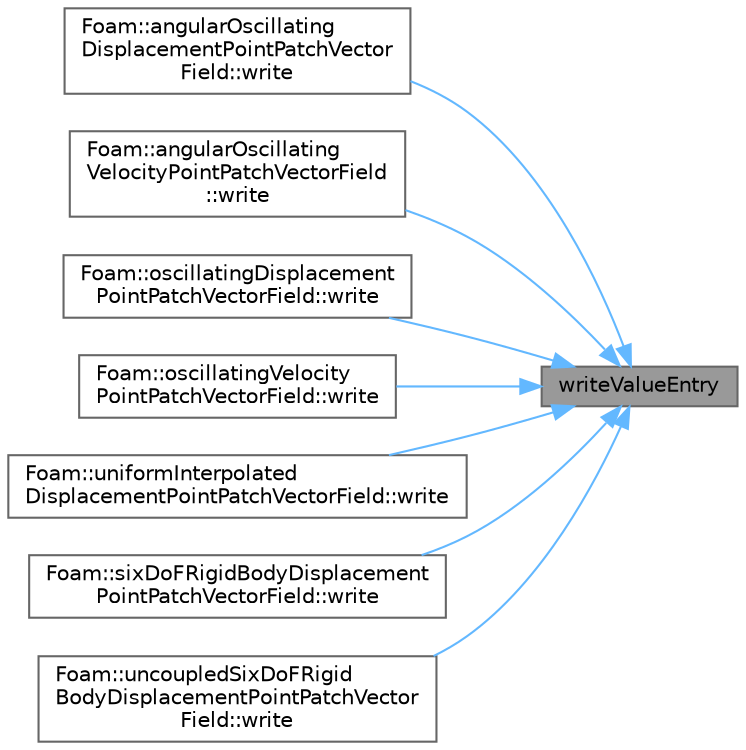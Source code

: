 digraph "writeValueEntry"
{
 // LATEX_PDF_SIZE
  bgcolor="transparent";
  edge [fontname=Helvetica,fontsize=10,labelfontname=Helvetica,labelfontsize=10];
  node [fontname=Helvetica,fontsize=10,shape=box,height=0.2,width=0.4];
  rankdir="RL";
  Node1 [id="Node000001",label="writeValueEntry",height=0.2,width=0.4,color="gray40", fillcolor="grey60", style="filled", fontcolor="black",tooltip=" "];
  Node1 -> Node2 [id="edge1_Node000001_Node000002",dir="back",color="steelblue1",style="solid",tooltip=" "];
  Node2 [id="Node000002",label="Foam::angularOscillating\lDisplacementPointPatchVector\lField::write",height=0.2,width=0.4,color="grey40", fillcolor="white", style="filled",URL="$classFoam_1_1angularOscillatingDisplacementPointPatchVectorField.html#a293fdfec8bdfbd5c3913ab4c9f3454ff",tooltip=" "];
  Node1 -> Node3 [id="edge2_Node000001_Node000003",dir="back",color="steelblue1",style="solid",tooltip=" "];
  Node3 [id="Node000003",label="Foam::angularOscillating\lVelocityPointPatchVectorField\l::write",height=0.2,width=0.4,color="grey40", fillcolor="white", style="filled",URL="$classFoam_1_1angularOscillatingVelocityPointPatchVectorField.html#a293fdfec8bdfbd5c3913ab4c9f3454ff",tooltip=" "];
  Node1 -> Node4 [id="edge3_Node000001_Node000004",dir="back",color="steelblue1",style="solid",tooltip=" "];
  Node4 [id="Node000004",label="Foam::oscillatingDisplacement\lPointPatchVectorField::write",height=0.2,width=0.4,color="grey40", fillcolor="white", style="filled",URL="$classFoam_1_1oscillatingDisplacementPointPatchVectorField.html#a293fdfec8bdfbd5c3913ab4c9f3454ff",tooltip=" "];
  Node1 -> Node5 [id="edge4_Node000001_Node000005",dir="back",color="steelblue1",style="solid",tooltip=" "];
  Node5 [id="Node000005",label="Foam::oscillatingVelocity\lPointPatchVectorField::write",height=0.2,width=0.4,color="grey40", fillcolor="white", style="filled",URL="$classFoam_1_1oscillatingVelocityPointPatchVectorField.html#a293fdfec8bdfbd5c3913ab4c9f3454ff",tooltip=" "];
  Node1 -> Node6 [id="edge5_Node000001_Node000006",dir="back",color="steelblue1",style="solid",tooltip=" "];
  Node6 [id="Node000006",label="Foam::uniformInterpolated\lDisplacementPointPatchVectorField::write",height=0.2,width=0.4,color="grey40", fillcolor="white", style="filled",URL="$classFoam_1_1uniformInterpolatedDisplacementPointPatchVectorField.html#a293fdfec8bdfbd5c3913ab4c9f3454ff",tooltip=" "];
  Node1 -> Node7 [id="edge6_Node000001_Node000007",dir="back",color="steelblue1",style="solid",tooltip=" "];
  Node7 [id="Node000007",label="Foam::sixDoFRigidBodyDisplacement\lPointPatchVectorField::write",height=0.2,width=0.4,color="grey40", fillcolor="white", style="filled",URL="$classFoam_1_1sixDoFRigidBodyDisplacementPointPatchVectorField.html#a293fdfec8bdfbd5c3913ab4c9f3454ff",tooltip=" "];
  Node1 -> Node8 [id="edge7_Node000001_Node000008",dir="back",color="steelblue1",style="solid",tooltip=" "];
  Node8 [id="Node000008",label="Foam::uncoupledSixDoFRigid\lBodyDisplacementPointPatchVector\lField::write",height=0.2,width=0.4,color="grey40", fillcolor="white", style="filled",URL="$classFoam_1_1uncoupledSixDoFRigidBodyDisplacementPointPatchVectorField.html#a293fdfec8bdfbd5c3913ab4c9f3454ff",tooltip=" "];
}
